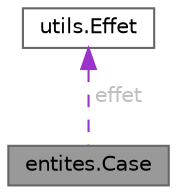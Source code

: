 digraph "entites.Case"
{
 // LATEX_PDF_SIZE
  bgcolor="transparent";
  edge [fontname=Helvetica,fontsize=10,labelfontname=Helvetica,labelfontsize=10];
  node [fontname=Helvetica,fontsize=10,shape=box,height=0.2,width=0.4];
  Node1 [id="Node000001",label="entites.Case",height=0.2,width=0.4,color="gray40", fillcolor="grey60", style="filled", fontcolor="black",tooltip=" "];
  Node2 -> Node1 [id="edge1_Node000001_Node000002",dir="back",color="darkorchid3",style="dashed",tooltip=" ",label=" effet",fontcolor="grey" ];
  Node2 [id="Node000002",label="utils.Effet",height=0.2,width=0.4,color="gray40", fillcolor="white", style="filled",URL="$enumutils_1_1_effet.html",tooltip=" "];
}
